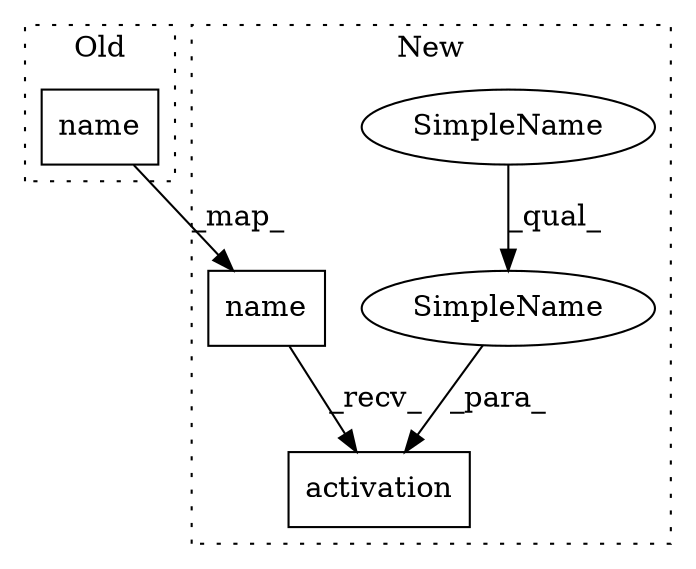 digraph G {
subgraph cluster0 {
1 [label="name" a="32" s="4302,4321" l="5,1" shape="box"];
label = "Old";
style="dotted";
}
subgraph cluster1 {
2 [label="name" a="32" s="4381,4400" l="5,1" shape="box"];
3 [label="activation" a="32" s="4402,4432" l="11,1" shape="box"];
4 [label="SimpleName" a="42" s="4413" l="19" shape="ellipse"];
5 [label="SimpleName" a="42" s="4413" l="10" shape="ellipse"];
label = "New";
style="dotted";
}
1 -> 2 [label="_map_"];
2 -> 3 [label="_recv_"];
4 -> 3 [label="_para_"];
5 -> 4 [label="_qual_"];
}